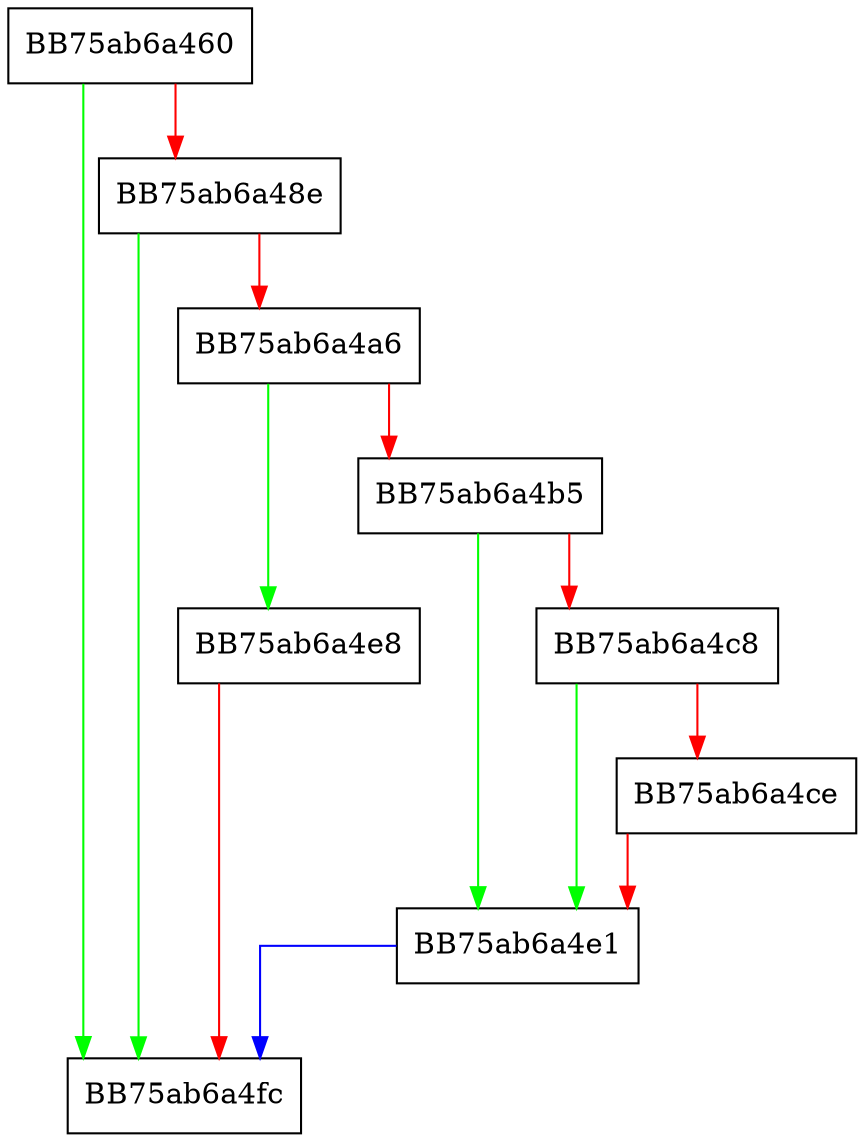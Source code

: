 digraph ReadSQLite {
  node [shape="box"];
  graph [splines=ortho];
  BB75ab6a460 -> BB75ab6a4fc [color="green"];
  BB75ab6a460 -> BB75ab6a48e [color="red"];
  BB75ab6a48e -> BB75ab6a4fc [color="green"];
  BB75ab6a48e -> BB75ab6a4a6 [color="red"];
  BB75ab6a4a6 -> BB75ab6a4e8 [color="green"];
  BB75ab6a4a6 -> BB75ab6a4b5 [color="red"];
  BB75ab6a4b5 -> BB75ab6a4e1 [color="green"];
  BB75ab6a4b5 -> BB75ab6a4c8 [color="red"];
  BB75ab6a4c8 -> BB75ab6a4e1 [color="green"];
  BB75ab6a4c8 -> BB75ab6a4ce [color="red"];
  BB75ab6a4ce -> BB75ab6a4e1 [color="red"];
  BB75ab6a4e1 -> BB75ab6a4fc [color="blue"];
  BB75ab6a4e8 -> BB75ab6a4fc [color="red"];
}